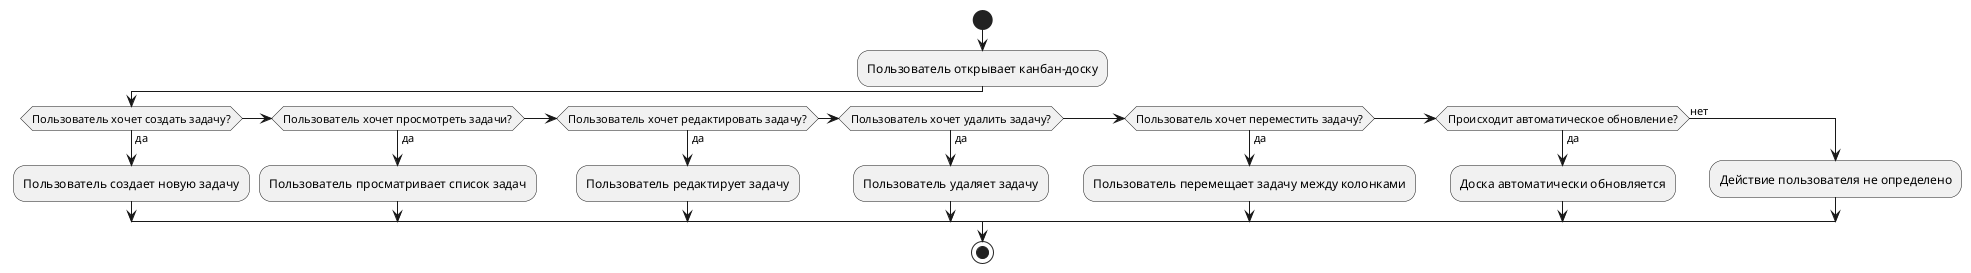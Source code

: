 @startuml
start
:Пользователь открывает канбан-доску;
if (Пользователь хочет создать задачу?) then (да)
  :Пользователь создает новую задачу;
elseif (Пользователь хочет просмотреть задачи?) then (да)
  :Пользователь просматривает список задач;
elseif (Пользователь хочет редактировать задачу?) then (да)
  :Пользователь редактирует задачу;
elseif (Пользователь хочет удалить задачу?) then (да)
  :Пользователь удаляет задачу;
elseif (Пользователь хочет переместить задачу?) then (да)
  :Пользователь перемещает задачу между колонками;
elseif (Происходит автоматическое обновление?) then (да)
  :Доска автоматически обновляется;
else (нет)
  :Действие пользователя не определено;
endif
stop
@enduml
